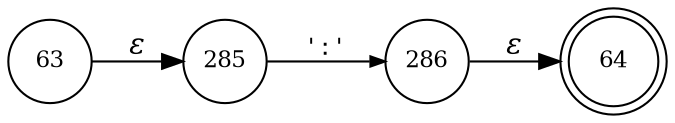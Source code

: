digraph ATN {
rankdir=LR;
s64[fontsize=11, label="64", shape=doublecircle, fixedsize=true, width=.6];
s285[fontsize=11,label="285", shape=circle, fixedsize=true, width=.55, peripheries=1];
s286[fontsize=11,label="286", shape=circle, fixedsize=true, width=.55, peripheries=1];
s63[fontsize=11,label="63", shape=circle, fixedsize=true, width=.55, peripheries=1];
s63 -> s285 [fontname="Times-Italic", label="&epsilon;"];
s285 -> s286 [fontsize=11, fontname="Courier", arrowsize=.7, label = "':'", arrowhead = normal];
s286 -> s64 [fontname="Times-Italic", label="&epsilon;"];
}